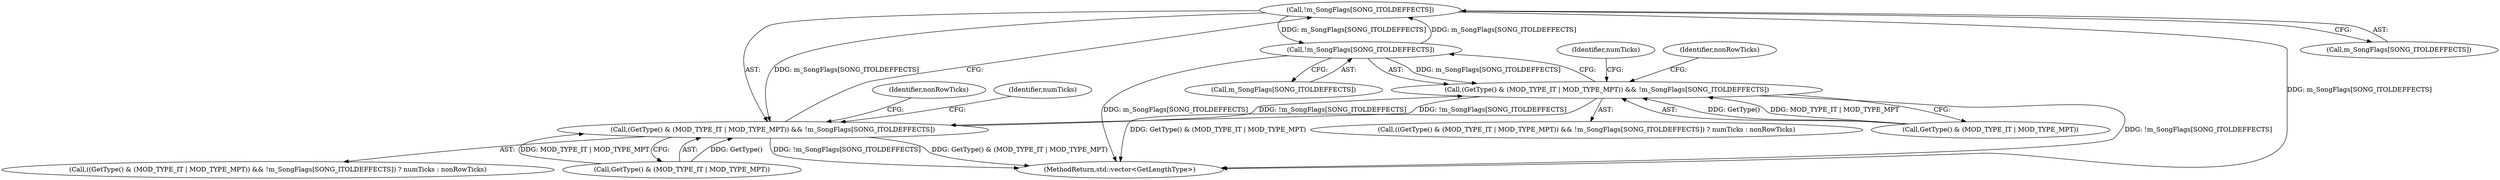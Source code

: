 digraph "0_openmpt_492022c7297ede682161d9c0ec2de15526424e76@array" {
"1002298" [label="(Call,!m_SongFlags[SONG_ITOLDEFFECTS])"];
"1002343" [label="(Call,!m_SongFlags[SONG_ITOLDEFFECTS])"];
"1002298" [label="(Call,!m_SongFlags[SONG_ITOLDEFFECTS])"];
"1002292" [label="(Call,(GetType() & (MOD_TYPE_IT | MOD_TYPE_MPT)) && !m_SongFlags[SONG_ITOLDEFFECTS])"];
"1002337" [label="(Call,(GetType() & (MOD_TYPE_IT | MOD_TYPE_MPT)) && !m_SongFlags[SONG_ITOLDEFFECTS])"];
"1002303" [label="(Identifier,nonRowTicks)"];
"1002291" [label="(Call,((GetType() & (MOD_TYPE_IT | MOD_TYPE_MPT)) && !m_SongFlags[SONG_ITOLDEFFECTS]) ? numTicks : nonRowTicks)"];
"1003931" [label="(MethodReturn,std::vector<GetLengthType>)"];
"1002299" [label="(Call,m_SongFlags[SONG_ITOLDEFFECTS])"];
"1002336" [label="(Call,((GetType() & (MOD_TYPE_IT | MOD_TYPE_MPT)) && !m_SongFlags[SONG_ITOLDEFFECTS]) ? numTicks : nonRowTicks)"];
"1002347" [label="(Identifier,numTicks)"];
"1002338" [label="(Call,GetType() & (MOD_TYPE_IT | MOD_TYPE_MPT))"];
"1002293" [label="(Call,GetType() & (MOD_TYPE_IT | MOD_TYPE_MPT))"];
"1002292" [label="(Call,(GetType() & (MOD_TYPE_IT | MOD_TYPE_MPT)) && !m_SongFlags[SONG_ITOLDEFFECTS])"];
"1002344" [label="(Call,m_SongFlags[SONG_ITOLDEFFECTS])"];
"1002337" [label="(Call,(GetType() & (MOD_TYPE_IT | MOD_TYPE_MPT)) && !m_SongFlags[SONG_ITOLDEFFECTS])"];
"1002302" [label="(Identifier,numTicks)"];
"1002348" [label="(Identifier,nonRowTicks)"];
"1002343" [label="(Call,!m_SongFlags[SONG_ITOLDEFFECTS])"];
"1002298" [label="(Call,!m_SongFlags[SONG_ITOLDEFFECTS])"];
"1002298" -> "1002292"  [label="AST: "];
"1002298" -> "1002299"  [label="CFG: "];
"1002299" -> "1002298"  [label="AST: "];
"1002292" -> "1002298"  [label="CFG: "];
"1002298" -> "1003931"  [label="DDG: m_SongFlags[SONG_ITOLDEFFECTS]"];
"1002298" -> "1002292"  [label="DDG: m_SongFlags[SONG_ITOLDEFFECTS]"];
"1002343" -> "1002298"  [label="DDG: m_SongFlags[SONG_ITOLDEFFECTS]"];
"1002298" -> "1002343"  [label="DDG: m_SongFlags[SONG_ITOLDEFFECTS]"];
"1002343" -> "1002337"  [label="AST: "];
"1002343" -> "1002344"  [label="CFG: "];
"1002344" -> "1002343"  [label="AST: "];
"1002337" -> "1002343"  [label="CFG: "];
"1002343" -> "1003931"  [label="DDG: m_SongFlags[SONG_ITOLDEFFECTS]"];
"1002343" -> "1002337"  [label="DDG: m_SongFlags[SONG_ITOLDEFFECTS]"];
"1002292" -> "1002291"  [label="AST: "];
"1002292" -> "1002293"  [label="CFG: "];
"1002293" -> "1002292"  [label="AST: "];
"1002302" -> "1002292"  [label="CFG: "];
"1002303" -> "1002292"  [label="CFG: "];
"1002292" -> "1003931"  [label="DDG: !m_SongFlags[SONG_ITOLDEFFECTS]"];
"1002292" -> "1003931"  [label="DDG: GetType() & (MOD_TYPE_IT | MOD_TYPE_MPT)"];
"1002293" -> "1002292"  [label="DDG: GetType()"];
"1002293" -> "1002292"  [label="DDG: MOD_TYPE_IT | MOD_TYPE_MPT"];
"1002337" -> "1002292"  [label="DDG: !m_SongFlags[SONG_ITOLDEFFECTS]"];
"1002292" -> "1002337"  [label="DDG: !m_SongFlags[SONG_ITOLDEFFECTS]"];
"1002337" -> "1002336"  [label="AST: "];
"1002337" -> "1002338"  [label="CFG: "];
"1002338" -> "1002337"  [label="AST: "];
"1002347" -> "1002337"  [label="CFG: "];
"1002348" -> "1002337"  [label="CFG: "];
"1002337" -> "1003931"  [label="DDG: !m_SongFlags[SONG_ITOLDEFFECTS]"];
"1002337" -> "1003931"  [label="DDG: GetType() & (MOD_TYPE_IT | MOD_TYPE_MPT)"];
"1002338" -> "1002337"  [label="DDG: GetType()"];
"1002338" -> "1002337"  [label="DDG: MOD_TYPE_IT | MOD_TYPE_MPT"];
}
